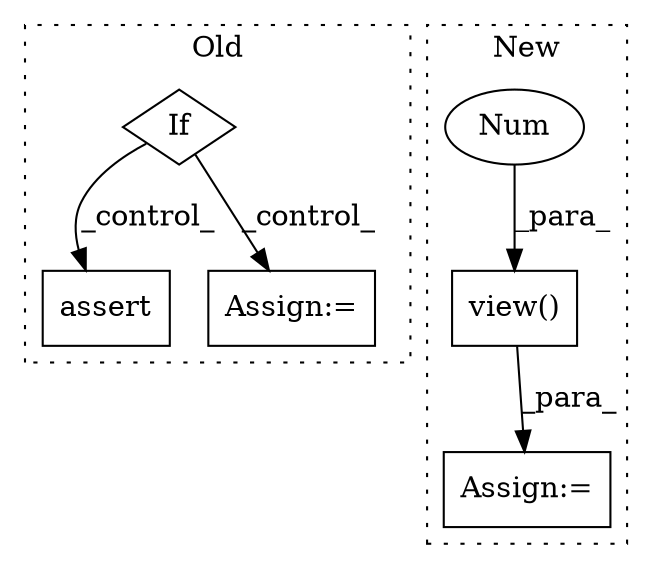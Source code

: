digraph G {
subgraph cluster0 {
1 [label="assert" a="65" s="6172" l="7" shape="box"];
5 [label="If" a="96" s="5964,5985" l="3,66" shape="diamond"];
6 [label="Assign:=" a="68" s="6109" l="3" shape="box"];
label = "Old";
style="dotted";
}
subgraph cluster1 {
2 [label="view()" a="75" s="8228,8259" l="12,1" shape="box"];
3 [label="Num" a="76" s="8243" l="2" shape="ellipse"];
4 [label="Assign:=" a="68" s="8225" l="3" shape="box"];
label = "New";
style="dotted";
}
2 -> 4 [label="_para_"];
3 -> 2 [label="_para_"];
5 -> 1 [label="_control_"];
5 -> 6 [label="_control_"];
}